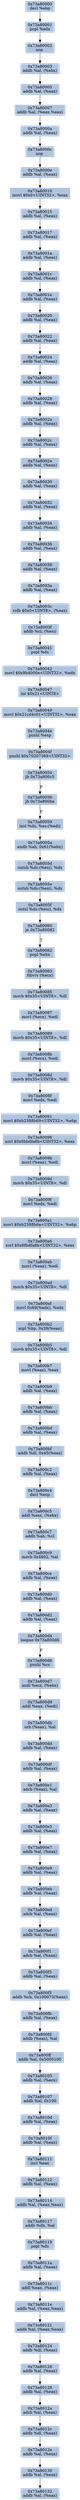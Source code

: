digraph G {
node[shape=rectangle,style=filled,fillcolor=lightsteelblue,color=lightsteelblue]
bgcolor="transparent"
a0x73a80000decl_ebp[label="0x73a80000\ndecl %ebp"];
a0x73a80001popl_edx[label="0x73a80001\npopl %edx"];
a0x73a80002nop_[label="0x73a80002\nnop "];
a0x73a80003addb_al_ebx_[label="0x73a80003\naddb %al, (%ebx)"];
a0x73a80005addb_al_eax_[label="0x73a80005\naddb %al, (%eax)"];
a0x73a80007addb_al_eaxeax_[label="0x73a80007\naddb %al, (%eax,%eax)"];
a0x73a8000aaddb_al_eax_[label="0x73a8000a\naddb %al, (%eax)"];
a0x73a8000cnop_[label="0x73a8000c\nnop "];
a0x73a8000eaddb_al_eax_[label="0x73a8000e\naddb %al, (%eax)"];
a0x73a80010movl_0x0UINT32_eax[label="0x73a80010\nmovl $0x0<UINT32>, %eax"];
a0x73a80015addb_al_eax_[label="0x73a80015\naddb %al, (%eax)"];
a0x73a80017addb_al_eax_[label="0x73a80017\naddb %al, (%eax)"];
a0x73a8001aaddb_al_eax_[label="0x73a8001a\naddb %al, (%eax)"];
a0x73a8001caddb_al_eax_[label="0x73a8001c\naddb %al, (%eax)"];
a0x73a8001eaddb_al_eax_[label="0x73a8001e\naddb %al, (%eax)"];
a0x73a80020addb_al_eax_[label="0x73a80020\naddb %al, (%eax)"];
a0x73a80022addb_al_eax_[label="0x73a80022\naddb %al, (%eax)"];
a0x73a80024addb_al_eax_[label="0x73a80024\naddb %al, (%eax)"];
a0x73a80026addb_al_eax_[label="0x73a80026\naddb %al, (%eax)"];
a0x73a80028addb_al_eax_[label="0x73a80028\naddb %al, (%eax)"];
a0x73a8002aaddb_al_eax_[label="0x73a8002a\naddb %al, (%eax)"];
a0x73a8002caddb_al_eax_[label="0x73a8002c\naddb %al, (%eax)"];
a0x73a8002eaddb_al_eax_[label="0x73a8002e\naddb %al, (%eax)"];
a0x73a80030addb_al_eax_[label="0x73a80030\naddb %al, (%eax)"];
a0x73a80032addb_al_eax_[label="0x73a80032\naddb %al, (%eax)"];
a0x73a80034addb_al_eax_[label="0x73a80034\naddb %al, (%eax)"];
a0x73a80036addb_al_eax_[label="0x73a80036\naddb %al, (%eax)"];
a0x73a80038addb_al_eax_[label="0x73a80038\naddb %al, (%eax)"];
a0x73a8003aaddb_al_eax_[label="0x73a8003a\naddb %al, (%eax)"];
a0x73a8003crolb_0x0UINT8_eax_[label="0x73a8003c\nrolb $0x0<UINT8>, (%eax)"];
a0x73a8003faddb_cl_esi_[label="0x73a8003f\naddb %cl, (%esi)"];
a0x73a80041popl_ds[label="0x73a80041\npopl %ds"];
a0x73a80042movl_0x9b4000eUINT32_edx[label="0x73a80042\nmovl $0x9b4000e<UINT32>, %edx"];
a0x73a80047int_0x21UINT8[label="0x73a80047\nint $0x21<UINT8>"];
a0x73a80049movl_0x21cd4c01UINT32_eax[label="0x73a80049\nmovl $0x21cd4c01<UINT32>, %eax"];
a0x73a8004epushl_esp[label="0x73a8004e\npushl %esp"];
a0x73a8004fpushl_0x70207369UINT32[label="0x73a8004f\npushl $0x70207369<UINT32>"];
a0x73a80054jb_0x73a800c5[label="0x73a80054\njb 0x73a800c5"];
a0x73a80056jb_0x73a800ba[label="0x73a80056\njb 0x73a800ba"];
a0x73a80059insl_dx_es_edi_[label="0x73a80059\ninsl %dx, %es:(%edi)"];
a0x73a8005aandb_ah_0x61ebx_[label="0x73a8005a\nandb %ah, 0x61(%ebx)"];
a0x73a8005doutsb_ds_esi__dx[label="0x73a8005d\noutsb %ds:(%esi), %dx"];
a0x73a8005eoutsb_ds_esi__dx[label="0x73a8005e\noutsb %ds:(%esi), %dx"];
a0x73a8005foutsl_ds_esi__dx[label="0x73a8005f\noutsl %ds:(%esi), %dx"];
a0x73a80060je_0x73a80082[label="0x73a80060\nje 0x73a80082"];
a0x73a80082popl_ebx[label="0x73a80082\npopl %ebx"];
a0x73a80083fdivrs_ecx_[label="0x73a80083\nfdivrs (%ecx)"];
a0x73a80085movb_0x35UINT8_dl[label="0x73a80085\nmovb $0x35<UINT8>, %dl"];
a0x73a80087movl_ecx__edi[label="0x73a80087\nmovl (%ecx), %edi"];
a0x73a80089movb_0x35UINT8_dl[label="0x73a80089\nmovb $0x35<UINT8>, %dl"];
a0x73a8008bmovl_ecx__edi[label="0x73a8008b\nmovl (%ecx), %edi"];
a0x73a8008dmovb_0x35UINT8_dl[label="0x73a8008d\nmovb $0x35<UINT8>, %dl"];
a0x73a8008fmovl_edx_edi[label="0x73a8008f\nmovl %edx, %edi"];
a0x73a80091movl_0xb2388b69UINT32_ebp[label="0x73a80091\nmovl $0xb2388b69<UINT32>, %ebp"];
a0x73a80096xorl_0x6bbdfa8bUINT32_eax[label="0x73a80096\nxorl $0x6bbdfa8b<UINT32>, %eax"];
a0x73a8009bmovl_eax__edi[label="0x73a8009b\nmovl (%eax), %edi"];
a0x73a8009dmovb_0x35UINT8_dl[label="0x73a8009d\nmovb $0x35<UINT8>, %dl"];
a0x73a8009fmovl_edx_edi[label="0x73a8009f\nmovl %edx, %edi"];
a0x73a800a1movl_0xb2388b6aUINT32_ebp[label="0x73a800a1\nmovl $0xb2388b6a<UINT32>, %ebp"];
a0x73a800a6xorl_0x6fbdfa8bUINT32_eax[label="0x73a800a6\nxorl $0x6fbdfa8b<UINT32>, %eax"];
a0x73a800abmovl_eax__edi[label="0x73a800ab\nmovl (%eax), %edi"];
a0x73a800admovb_0x35UINT8_dl[label="0x73a800ad\nmovb $0x35<UINT8>, %dl"];
a0x73a800afmovl_0x69edx__edx[label="0x73a800af\nmovl 0x69(%edx), %edx"];
a0x73a800b2arpl_bp_0x39eax_[label="0x73a800b2\narpl %bp, 0x39(%eax)"];
a0x73a800b5movb_0x35UINT8_dl[label="0x73a800b5\nmovb $0x35<UINT8>, %dl"];
a0x73a800b7movl_eax__eax[label="0x73a800b7\nmovl (%eax), %eax"];
a0x73a800b9addb_al_eax_[label="0x73a800b9\naddb %al, (%eax)"];
a0x73a800bbaddb_al_eax_[label="0x73a800bb\naddb %al, (%eax)"];
a0x73a800bdaddb_al_eax_[label="0x73a800bd\naddb %al, (%eax)"];
a0x73a800bfaddb_dl_0x45eax_[label="0x73a800bf\naddb %dl, 0x45(%eax)"];
a0x73a800c2addb_al_eax_[label="0x73a800c2\naddb %al, (%eax)"];
a0x73a800c4decl_esp[label="0x73a800c4\ndecl %esp"];
a0x73a800c5addl_eax_ebx_[label="0x73a800c5\naddl %eax, (%ebx)"];
a0x73a800c7addb_ah_cl[label="0x73a800c7\naddb %ah, %cl"];
a0x73a800c9movb_0x4802_al[label="0x73a800c9\nmovb 0x4802, %al"];
a0x73a800ceaddb_al_eax_[label="0x73a800ce\naddb %al, (%eax)"];
a0x73a800d0addb_al_eax_[label="0x73a800d0\naddb %al, (%eax)"];
a0x73a800d2addb_al_eax_[label="0x73a800d2\naddb %al, (%eax)"];
a0x73a800d4loopne_0x73a800d6[label="0x73a800d4\nloopne 0x73a800d6"];
a0x73a800d6pushl_cs[label="0x73a800d6\npushl %cs"];
a0x73a800d7andl_ecx_ebx_[label="0x73a800d7\nandl %ecx, (%ebx)"];
a0x73a800d9addl_eax_edi_[label="0x73a800d9\naddl %eax, (%edi)"];
a0x73a800dborb_eax__al[label="0x73a800db\norb (%eax), %al"];
a0x73a800ddaddb_al_eax_[label="0x73a800dd\naddb %al, (%eax)"];
a0x73a800dfaddb_al_eax_[label="0x73a800df\naddb %al, (%eax)"];
a0x73a800e1adcb_eax__al[label="0x73a800e1\nadcb (%eax), %al"];
a0x73a800e3addb_al_eax_[label="0x73a800e3\naddb %al, (%eax)"];
a0x73a800e5addb_al_eax_[label="0x73a800e5\naddb %al, (%eax)"];
a0x73a800e7addb_al_eax_[label="0x73a800e7\naddb %al, (%eax)"];
a0x73a800e9addb_al_eax_[label="0x73a800e9\naddb %al, (%eax)"];
a0x73a800ebaddb_al_eax_[label="0x73a800eb\naddb %al, (%eax)"];
a0x73a800edadcb_al_eax_[label="0x73a800ed\nadcb %al, (%eax)"];
a0x73a800efaddb_al_eax_[label="0x73a800ef\naddb %al, (%eax)"];
a0x73a800f1adcb_al_eax_[label="0x73a800f1\nadcb %al, (%eax)"];
a0x73a800f3addb_al_eax_[label="0x73a800f3\naddb %al, (%eax)"];
a0x73a800f5addb_ch_0x100073eax_[label="0x73a800f5\naddb %ch, 0x100073(%eax)"];
a0x73a800fbaddb_al_eax_[label="0x73a800fb\naddb %al, (%eax)"];
a0x73a800fdaddb_eax__al[label="0x73a800fd\naddb (%eax), %al"];
a0x73a800ffaddb_al_0x5000100[label="0x73a800ff\naddb %al, 0x5000100"];
a0x73a80105addb_al_ecx_[label="0x73a80105\naddb %al, (%ecx)"];
a0x73a80107addb_al_0x100[label="0x73a80107\naddb %al, 0x100"];
a0x73a8010daddb_al_eax_[label="0x73a8010d\naddb %al, (%eax)"];
a0x73a8010faddb_al_eax_[label="0x73a8010f\naddb %al, (%eax)"];
a0x73a80111incl_eax[label="0x73a80111\nincl %eax"];
a0x73a80112addb_al_eax_[label="0x73a80112\naddb %al, (%eax)"];
a0x73a80114addb_al_eaxeax_[label="0x73a80114\naddb %al, (%eax,%eax)"];
a0x73a80117addb_dh_al[label="0x73a80117\naddb %dh, %al"];
a0x73a80119popl_ds[label="0x73a80119\npopl %ds"];
a0x73a8011aaddb_al_eax_[label="0x73a8011a\naddb %al, (%eax)"];
a0x73a8011caddl_eax_eax_[label="0x73a8011c\naddl %eax, (%eax)"];
a0x73a8011eaddb_al_eaxeax_[label="0x73a8011e\naddb %al, (%eax,%eax)"];
a0x73a80121addb_al_eaxeax_[label="0x73a80121\naddb %al, (%eax,%eax)"];
a0x73a80124addb_dl_eax_[label="0x73a80124\naddb %dl, (%eax)"];
a0x73a80126addb_al_eax_[label="0x73a80126\naddb %al, (%eax)"];
a0x73a80128addb_al_eax_[label="0x73a80128\naddb %al, (%eax)"];
a0x73a8012aadcb_al_eax_[label="0x73a8012a\nadcb %al, (%eax)"];
a0x73a8012caddb_dl_eax_[label="0x73a8012c\naddb %dl, (%eax)"];
a0x73a8012eaddb_al_eax_[label="0x73a8012e\naddb %al, (%eax)"];
a0x73a80130addb_al_eax_[label="0x73a80130\naddb %al, (%eax)"];
a0x73a80132addb_al_eax_[label="0x73a80132\naddb %al, (%eax)"];
a0x73a80000decl_ebp -> a0x73a80001popl_edx [color="#000000"];
a0x73a80001popl_edx -> a0x73a80002nop_ [color="#000000"];
a0x73a80002nop_ -> a0x73a80003addb_al_ebx_ [color="#000000"];
a0x73a80003addb_al_ebx_ -> a0x73a80005addb_al_eax_ [color="#000000"];
a0x73a80005addb_al_eax_ -> a0x73a80007addb_al_eaxeax_ [color="#000000"];
a0x73a80007addb_al_eaxeax_ -> a0x73a8000aaddb_al_eax_ [color="#000000"];
a0x73a8000aaddb_al_eax_ -> a0x73a8000cnop_ [color="#000000"];
a0x73a8000cnop_ -> a0x73a8000eaddb_al_eax_ [color="#000000"];
a0x73a8000eaddb_al_eax_ -> a0x73a80010movl_0x0UINT32_eax [color="#000000"];
a0x73a80010movl_0x0UINT32_eax -> a0x73a80015addb_al_eax_ [color="#000000"];
a0x73a80015addb_al_eax_ -> a0x73a80017addb_al_eax_ [color="#000000"];
a0x73a80017addb_al_eax_ -> a0x73a8001aaddb_al_eax_ [color="#000000"];
a0x73a8001aaddb_al_eax_ -> a0x73a8001caddb_al_eax_ [color="#000000"];
a0x73a8001caddb_al_eax_ -> a0x73a8001eaddb_al_eax_ [color="#000000"];
a0x73a8001eaddb_al_eax_ -> a0x73a80020addb_al_eax_ [color="#000000"];
a0x73a80020addb_al_eax_ -> a0x73a80022addb_al_eax_ [color="#000000"];
a0x73a80022addb_al_eax_ -> a0x73a80024addb_al_eax_ [color="#000000"];
a0x73a80024addb_al_eax_ -> a0x73a80026addb_al_eax_ [color="#000000"];
a0x73a80026addb_al_eax_ -> a0x73a80028addb_al_eax_ [color="#000000"];
a0x73a80028addb_al_eax_ -> a0x73a8002aaddb_al_eax_ [color="#000000"];
a0x73a8002aaddb_al_eax_ -> a0x73a8002caddb_al_eax_ [color="#000000"];
a0x73a8002caddb_al_eax_ -> a0x73a8002eaddb_al_eax_ [color="#000000"];
a0x73a8002eaddb_al_eax_ -> a0x73a80030addb_al_eax_ [color="#000000"];
a0x73a80030addb_al_eax_ -> a0x73a80032addb_al_eax_ [color="#000000"];
a0x73a80032addb_al_eax_ -> a0x73a80034addb_al_eax_ [color="#000000"];
a0x73a80034addb_al_eax_ -> a0x73a80036addb_al_eax_ [color="#000000"];
a0x73a80036addb_al_eax_ -> a0x73a80038addb_al_eax_ [color="#000000"];
a0x73a80038addb_al_eax_ -> a0x73a8003aaddb_al_eax_ [color="#000000"];
a0x73a8003aaddb_al_eax_ -> a0x73a8003crolb_0x0UINT8_eax_ [color="#000000"];
a0x73a8003crolb_0x0UINT8_eax_ -> a0x73a8003faddb_cl_esi_ [color="#000000"];
a0x73a8003faddb_cl_esi_ -> a0x73a80041popl_ds [color="#000000"];
a0x73a80041popl_ds -> a0x73a80042movl_0x9b4000eUINT32_edx [color="#000000"];
a0x73a80042movl_0x9b4000eUINT32_edx -> a0x73a80047int_0x21UINT8 [color="#000000"];
a0x73a80047int_0x21UINT8 -> a0x73a80049movl_0x21cd4c01UINT32_eax [color="#000000"];
a0x73a80049movl_0x21cd4c01UINT32_eax -> a0x73a8004epushl_esp [color="#000000"];
a0x73a8004epushl_esp -> a0x73a8004fpushl_0x70207369UINT32 [color="#000000"];
a0x73a8004fpushl_0x70207369UINT32 -> a0x73a80054jb_0x73a800c5 [color="#000000"];
a0x73a80054jb_0x73a800c5 -> a0x73a80056jb_0x73a800ba [color="#000000",label="F"];
a0x73a80056jb_0x73a800ba -> a0x73a80059insl_dx_es_edi_ [color="#000000",label="F"];
a0x73a80059insl_dx_es_edi_ -> a0x73a8005aandb_ah_0x61ebx_ [color="#000000"];
a0x73a8005aandb_ah_0x61ebx_ -> a0x73a8005doutsb_ds_esi__dx [color="#000000"];
a0x73a8005doutsb_ds_esi__dx -> a0x73a8005eoutsb_ds_esi__dx [color="#000000"];
a0x73a8005eoutsb_ds_esi__dx -> a0x73a8005foutsl_ds_esi__dx [color="#000000"];
a0x73a8005foutsl_ds_esi__dx -> a0x73a80060je_0x73a80082 [color="#000000"];
a0x73a80060je_0x73a80082 -> a0x73a80082popl_ebx [color="#000000",label="T"];
a0x73a80082popl_ebx -> a0x73a80083fdivrs_ecx_ [color="#000000"];
a0x73a80083fdivrs_ecx_ -> a0x73a80085movb_0x35UINT8_dl [color="#000000"];
a0x73a80085movb_0x35UINT8_dl -> a0x73a80087movl_ecx__edi [color="#000000"];
a0x73a80087movl_ecx__edi -> a0x73a80089movb_0x35UINT8_dl [color="#000000"];
a0x73a80089movb_0x35UINT8_dl -> a0x73a8008bmovl_ecx__edi [color="#000000"];
a0x73a8008bmovl_ecx__edi -> a0x73a8008dmovb_0x35UINT8_dl [color="#000000"];
a0x73a8008dmovb_0x35UINT8_dl -> a0x73a8008fmovl_edx_edi [color="#000000"];
a0x73a8008fmovl_edx_edi -> a0x73a80091movl_0xb2388b69UINT32_ebp [color="#000000"];
a0x73a80091movl_0xb2388b69UINT32_ebp -> a0x73a80096xorl_0x6bbdfa8bUINT32_eax [color="#000000"];
a0x73a80096xorl_0x6bbdfa8bUINT32_eax -> a0x73a8009bmovl_eax__edi [color="#000000"];
a0x73a8009bmovl_eax__edi -> a0x73a8009dmovb_0x35UINT8_dl [color="#000000"];
a0x73a8009dmovb_0x35UINT8_dl -> a0x73a8009fmovl_edx_edi [color="#000000"];
a0x73a8009fmovl_edx_edi -> a0x73a800a1movl_0xb2388b6aUINT32_ebp [color="#000000"];
a0x73a800a1movl_0xb2388b6aUINT32_ebp -> a0x73a800a6xorl_0x6fbdfa8bUINT32_eax [color="#000000"];
a0x73a800a6xorl_0x6fbdfa8bUINT32_eax -> a0x73a800abmovl_eax__edi [color="#000000"];
a0x73a800abmovl_eax__edi -> a0x73a800admovb_0x35UINT8_dl [color="#000000"];
a0x73a800admovb_0x35UINT8_dl -> a0x73a800afmovl_0x69edx__edx [color="#000000"];
a0x73a800afmovl_0x69edx__edx -> a0x73a800b2arpl_bp_0x39eax_ [color="#000000"];
a0x73a800b2arpl_bp_0x39eax_ -> a0x73a800b5movb_0x35UINT8_dl [color="#000000"];
a0x73a800b5movb_0x35UINT8_dl -> a0x73a800b7movl_eax__eax [color="#000000"];
a0x73a800b7movl_eax__eax -> a0x73a800b9addb_al_eax_ [color="#000000"];
a0x73a800b9addb_al_eax_ -> a0x73a800bbaddb_al_eax_ [color="#000000"];
a0x73a800bbaddb_al_eax_ -> a0x73a800bdaddb_al_eax_ [color="#000000"];
a0x73a800bdaddb_al_eax_ -> a0x73a800bfaddb_dl_0x45eax_ [color="#000000"];
a0x73a800bfaddb_dl_0x45eax_ -> a0x73a800c2addb_al_eax_ [color="#000000"];
a0x73a800c2addb_al_eax_ -> a0x73a800c4decl_esp [color="#000000"];
a0x73a800c4decl_esp -> a0x73a800c5addl_eax_ebx_ [color="#000000"];
a0x73a800c5addl_eax_ebx_ -> a0x73a800c7addb_ah_cl [color="#000000"];
a0x73a800c7addb_ah_cl -> a0x73a800c9movb_0x4802_al [color="#000000"];
a0x73a800c9movb_0x4802_al -> a0x73a800ceaddb_al_eax_ [color="#000000"];
a0x73a800ceaddb_al_eax_ -> a0x73a800d0addb_al_eax_ [color="#000000"];
a0x73a800d0addb_al_eax_ -> a0x73a800d2addb_al_eax_ [color="#000000"];
a0x73a800d2addb_al_eax_ -> a0x73a800d4loopne_0x73a800d6 [color="#000000"];
a0x73a800d4loopne_0x73a800d6 -> a0x73a800d6pushl_cs [color="#000000",label="F"];
a0x73a800d6pushl_cs -> a0x73a800d7andl_ecx_ebx_ [color="#000000"];
a0x73a800d7andl_ecx_ebx_ -> a0x73a800d9addl_eax_edi_ [color="#000000"];
a0x73a800d9addl_eax_edi_ -> a0x73a800dborb_eax__al [color="#000000"];
a0x73a800dborb_eax__al -> a0x73a800ddaddb_al_eax_ [color="#000000"];
a0x73a800ddaddb_al_eax_ -> a0x73a800dfaddb_al_eax_ [color="#000000"];
a0x73a800dfaddb_al_eax_ -> a0x73a800e1adcb_eax__al [color="#000000"];
a0x73a800e1adcb_eax__al -> a0x73a800e3addb_al_eax_ [color="#000000"];
a0x73a800e3addb_al_eax_ -> a0x73a800e5addb_al_eax_ [color="#000000"];
a0x73a800e5addb_al_eax_ -> a0x73a800e7addb_al_eax_ [color="#000000"];
a0x73a800e7addb_al_eax_ -> a0x73a800e9addb_al_eax_ [color="#000000"];
a0x73a800e9addb_al_eax_ -> a0x73a800ebaddb_al_eax_ [color="#000000"];
a0x73a800ebaddb_al_eax_ -> a0x73a800edadcb_al_eax_ [color="#000000"];
a0x73a800edadcb_al_eax_ -> a0x73a800efaddb_al_eax_ [color="#000000"];
a0x73a800efaddb_al_eax_ -> a0x73a800f1adcb_al_eax_ [color="#000000"];
a0x73a800f1adcb_al_eax_ -> a0x73a800f3addb_al_eax_ [color="#000000"];
a0x73a800f3addb_al_eax_ -> a0x73a800f5addb_ch_0x100073eax_ [color="#000000"];
a0x73a800f5addb_ch_0x100073eax_ -> a0x73a800fbaddb_al_eax_ [color="#000000"];
a0x73a800fbaddb_al_eax_ -> a0x73a800fdaddb_eax__al [color="#000000"];
a0x73a800fdaddb_eax__al -> a0x73a800ffaddb_al_0x5000100 [color="#000000"];
a0x73a800ffaddb_al_0x5000100 -> a0x73a80105addb_al_ecx_ [color="#000000"];
a0x73a80105addb_al_ecx_ -> a0x73a80107addb_al_0x100 [color="#000000"];
a0x73a80107addb_al_0x100 -> a0x73a8010daddb_al_eax_ [color="#000000"];
a0x73a8010daddb_al_eax_ -> a0x73a8010faddb_al_eax_ [color="#000000"];
a0x73a8010faddb_al_eax_ -> a0x73a80111incl_eax [color="#000000"];
a0x73a80111incl_eax -> a0x73a80112addb_al_eax_ [color="#000000"];
a0x73a80112addb_al_eax_ -> a0x73a80114addb_al_eaxeax_ [color="#000000"];
a0x73a80114addb_al_eaxeax_ -> a0x73a80117addb_dh_al [color="#000000"];
a0x73a80117addb_dh_al -> a0x73a80119popl_ds [color="#000000"];
a0x73a80119popl_ds -> a0x73a8011aaddb_al_eax_ [color="#000000"];
a0x73a8011aaddb_al_eax_ -> a0x73a8011caddl_eax_eax_ [color="#000000"];
a0x73a8011caddl_eax_eax_ -> a0x73a8011eaddb_al_eaxeax_ [color="#000000"];
a0x73a8011eaddb_al_eaxeax_ -> a0x73a80121addb_al_eaxeax_ [color="#000000"];
a0x73a80121addb_al_eaxeax_ -> a0x73a80124addb_dl_eax_ [color="#000000"];
a0x73a80124addb_dl_eax_ -> a0x73a80126addb_al_eax_ [color="#000000"];
a0x73a80126addb_al_eax_ -> a0x73a80128addb_al_eax_ [color="#000000"];
a0x73a80128addb_al_eax_ -> a0x73a8012aadcb_al_eax_ [color="#000000"];
a0x73a8012aadcb_al_eax_ -> a0x73a8012caddb_dl_eax_ [color="#000000"];
a0x73a8012caddb_dl_eax_ -> a0x73a8012eaddb_al_eax_ [color="#000000"];
a0x73a8012eaddb_al_eax_ -> a0x73a80130addb_al_eax_ [color="#000000"];
a0x73a80130addb_al_eax_ -> a0x73a80132addb_al_eax_ [color="#000000"];
}
